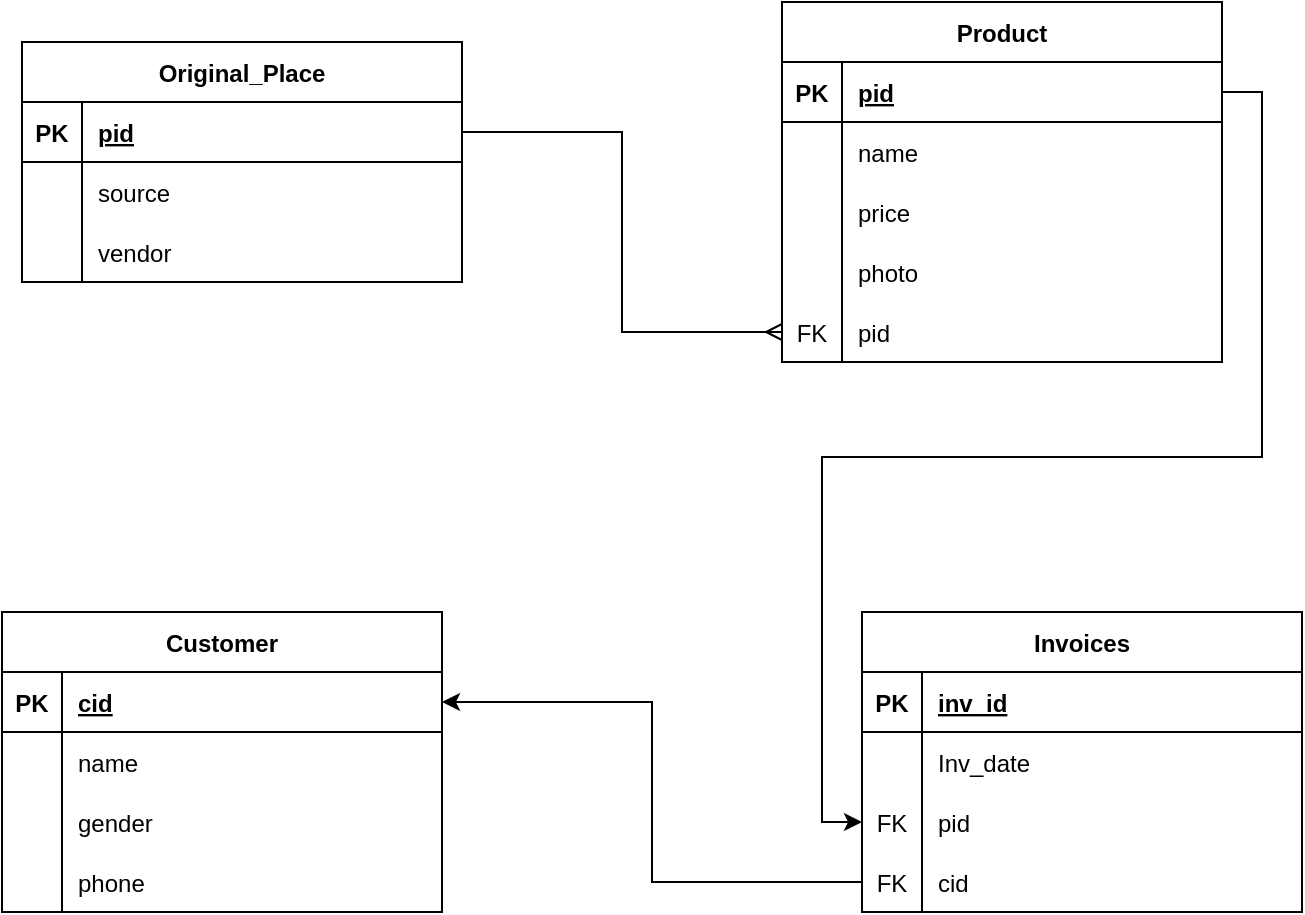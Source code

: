 <mxfile version="20.8.5" type="device"><diagram id="R2lEEEUBdFMjLlhIrx00" name="Page-1"><mxGraphModel dx="771" dy="795" grid="1" gridSize="10" guides="1" tooltips="1" connect="1" arrows="1" fold="1" page="1" pageScale="1" pageWidth="850" pageHeight="1100" math="0" shadow="0" extFonts="Permanent Marker^https://fonts.googleapis.com/css?family=Permanent+Marker"><root><mxCell id="0"/><mxCell id="1" parent="0"/><mxCell id="QFnS3EphIvcm4xfku24l-1" value="Product" style="shape=table;startSize=30;container=1;collapsible=1;childLayout=tableLayout;fixedRows=1;rowLines=0;fontStyle=1;align=center;resizeLast=1;" parent="1" vertex="1"><mxGeometry x="530" y="170" width="220" height="180" as="geometry"/></mxCell><mxCell id="QFnS3EphIvcm4xfku24l-2" value="" style="shape=tableRow;horizontal=0;startSize=0;swimlaneHead=0;swimlaneBody=0;fillColor=none;collapsible=0;dropTarget=0;points=[[0,0.5],[1,0.5]];portConstraint=eastwest;top=0;left=0;right=0;bottom=1;" parent="QFnS3EphIvcm4xfku24l-1" vertex="1"><mxGeometry y="30" width="220" height="30" as="geometry"/></mxCell><mxCell id="QFnS3EphIvcm4xfku24l-3" value="PK" style="shape=partialRectangle;connectable=0;fillColor=none;top=0;left=0;bottom=0;right=0;fontStyle=1;overflow=hidden;" parent="QFnS3EphIvcm4xfku24l-2" vertex="1"><mxGeometry width="30" height="30" as="geometry"><mxRectangle width="30" height="30" as="alternateBounds"/></mxGeometry></mxCell><mxCell id="QFnS3EphIvcm4xfku24l-4" value="pid" style="shape=partialRectangle;connectable=0;fillColor=none;top=0;left=0;bottom=0;right=0;align=left;spacingLeft=6;fontStyle=5;overflow=hidden;" parent="QFnS3EphIvcm4xfku24l-2" vertex="1"><mxGeometry x="30" width="190" height="30" as="geometry"><mxRectangle width="190" height="30" as="alternateBounds"/></mxGeometry></mxCell><mxCell id="QFnS3EphIvcm4xfku24l-5" value="" style="shape=tableRow;horizontal=0;startSize=0;swimlaneHead=0;swimlaneBody=0;fillColor=none;collapsible=0;dropTarget=0;points=[[0,0.5],[1,0.5]];portConstraint=eastwest;top=0;left=0;right=0;bottom=0;" parent="QFnS3EphIvcm4xfku24l-1" vertex="1"><mxGeometry y="60" width="220" height="30" as="geometry"/></mxCell><mxCell id="QFnS3EphIvcm4xfku24l-6" value="" style="shape=partialRectangle;connectable=0;fillColor=none;top=0;left=0;bottom=0;right=0;editable=1;overflow=hidden;" parent="QFnS3EphIvcm4xfku24l-5" vertex="1"><mxGeometry width="30" height="30" as="geometry"><mxRectangle width="30" height="30" as="alternateBounds"/></mxGeometry></mxCell><mxCell id="QFnS3EphIvcm4xfku24l-7" value="name" style="shape=partialRectangle;connectable=0;fillColor=none;top=0;left=0;bottom=0;right=0;align=left;spacingLeft=6;overflow=hidden;" parent="QFnS3EphIvcm4xfku24l-5" vertex="1"><mxGeometry x="30" width="190" height="30" as="geometry"><mxRectangle width="190" height="30" as="alternateBounds"/></mxGeometry></mxCell><mxCell id="QFnS3EphIvcm4xfku24l-8" value="" style="shape=tableRow;horizontal=0;startSize=0;swimlaneHead=0;swimlaneBody=0;fillColor=none;collapsible=0;dropTarget=0;points=[[0,0.5],[1,0.5]];portConstraint=eastwest;top=0;left=0;right=0;bottom=0;" parent="QFnS3EphIvcm4xfku24l-1" vertex="1"><mxGeometry y="90" width="220" height="30" as="geometry"/></mxCell><mxCell id="QFnS3EphIvcm4xfku24l-9" value="" style="shape=partialRectangle;connectable=0;fillColor=none;top=0;left=0;bottom=0;right=0;editable=1;overflow=hidden;" parent="QFnS3EphIvcm4xfku24l-8" vertex="1"><mxGeometry width="30" height="30" as="geometry"><mxRectangle width="30" height="30" as="alternateBounds"/></mxGeometry></mxCell><mxCell id="QFnS3EphIvcm4xfku24l-10" value="price" style="shape=partialRectangle;connectable=0;fillColor=none;top=0;left=0;bottom=0;right=0;align=left;spacingLeft=6;overflow=hidden;" parent="QFnS3EphIvcm4xfku24l-8" vertex="1"><mxGeometry x="30" width="190" height="30" as="geometry"><mxRectangle width="190" height="30" as="alternateBounds"/></mxGeometry></mxCell><mxCell id="QFnS3EphIvcm4xfku24l-11" value="" style="shape=tableRow;horizontal=0;startSize=0;swimlaneHead=0;swimlaneBody=0;fillColor=none;collapsible=0;dropTarget=0;points=[[0,0.5],[1,0.5]];portConstraint=eastwest;top=0;left=0;right=0;bottom=0;" parent="QFnS3EphIvcm4xfku24l-1" vertex="1"><mxGeometry y="120" width="220" height="30" as="geometry"/></mxCell><mxCell id="QFnS3EphIvcm4xfku24l-12" value="" style="shape=partialRectangle;connectable=0;fillColor=none;top=0;left=0;bottom=0;right=0;editable=1;overflow=hidden;" parent="QFnS3EphIvcm4xfku24l-11" vertex="1"><mxGeometry width="30" height="30" as="geometry"><mxRectangle width="30" height="30" as="alternateBounds"/></mxGeometry></mxCell><mxCell id="QFnS3EphIvcm4xfku24l-13" value="photo" style="shape=partialRectangle;connectable=0;fillColor=none;top=0;left=0;bottom=0;right=0;align=left;spacingLeft=6;overflow=hidden;" parent="QFnS3EphIvcm4xfku24l-11" vertex="1"><mxGeometry x="30" width="190" height="30" as="geometry"><mxRectangle width="190" height="30" as="alternateBounds"/></mxGeometry></mxCell><mxCell id="QFnS3EphIvcm4xfku24l-53" value="" style="shape=tableRow;horizontal=0;startSize=0;swimlaneHead=0;swimlaneBody=0;fillColor=none;collapsible=0;dropTarget=0;points=[[0,0.5],[1,0.5]];portConstraint=eastwest;top=0;left=0;right=0;bottom=0;" parent="QFnS3EphIvcm4xfku24l-1" vertex="1"><mxGeometry y="150" width="220" height="30" as="geometry"/></mxCell><mxCell id="QFnS3EphIvcm4xfku24l-54" value="FK" style="shape=partialRectangle;connectable=0;fillColor=none;top=0;left=0;bottom=0;right=0;editable=1;overflow=hidden;" parent="QFnS3EphIvcm4xfku24l-53" vertex="1"><mxGeometry width="30" height="30" as="geometry"><mxRectangle width="30" height="30" as="alternateBounds"/></mxGeometry></mxCell><mxCell id="QFnS3EphIvcm4xfku24l-55" value="pid" style="shape=partialRectangle;connectable=0;fillColor=none;top=0;left=0;bottom=0;right=0;align=left;spacingLeft=6;overflow=hidden;" parent="QFnS3EphIvcm4xfku24l-53" vertex="1"><mxGeometry x="30" width="190" height="30" as="geometry"><mxRectangle width="190" height="30" as="alternateBounds"/></mxGeometry></mxCell><mxCell id="QFnS3EphIvcm4xfku24l-14" value="Customer" style="shape=table;startSize=30;container=1;collapsible=1;childLayout=tableLayout;fixedRows=1;rowLines=0;fontStyle=1;align=center;resizeLast=1;" parent="1" vertex="1"><mxGeometry x="140" y="475" width="220" height="150" as="geometry"/></mxCell><mxCell id="QFnS3EphIvcm4xfku24l-15" value="" style="shape=tableRow;horizontal=0;startSize=0;swimlaneHead=0;swimlaneBody=0;fillColor=none;collapsible=0;dropTarget=0;points=[[0,0.5],[1,0.5]];portConstraint=eastwest;top=0;left=0;right=0;bottom=1;" parent="QFnS3EphIvcm4xfku24l-14" vertex="1"><mxGeometry y="30" width="220" height="30" as="geometry"/></mxCell><mxCell id="QFnS3EphIvcm4xfku24l-16" value="PK" style="shape=partialRectangle;connectable=0;fillColor=none;top=0;left=0;bottom=0;right=0;fontStyle=1;overflow=hidden;" parent="QFnS3EphIvcm4xfku24l-15" vertex="1"><mxGeometry width="30" height="30" as="geometry"><mxRectangle width="30" height="30" as="alternateBounds"/></mxGeometry></mxCell><mxCell id="QFnS3EphIvcm4xfku24l-17" value="cid" style="shape=partialRectangle;connectable=0;fillColor=none;top=0;left=0;bottom=0;right=0;align=left;spacingLeft=6;fontStyle=5;overflow=hidden;" parent="QFnS3EphIvcm4xfku24l-15" vertex="1"><mxGeometry x="30" width="190" height="30" as="geometry"><mxRectangle width="190" height="30" as="alternateBounds"/></mxGeometry></mxCell><mxCell id="QFnS3EphIvcm4xfku24l-18" value="" style="shape=tableRow;horizontal=0;startSize=0;swimlaneHead=0;swimlaneBody=0;fillColor=none;collapsible=0;dropTarget=0;points=[[0,0.5],[1,0.5]];portConstraint=eastwest;top=0;left=0;right=0;bottom=0;" parent="QFnS3EphIvcm4xfku24l-14" vertex="1"><mxGeometry y="60" width="220" height="30" as="geometry"/></mxCell><mxCell id="QFnS3EphIvcm4xfku24l-19" value="" style="shape=partialRectangle;connectable=0;fillColor=none;top=0;left=0;bottom=0;right=0;editable=1;overflow=hidden;" parent="QFnS3EphIvcm4xfku24l-18" vertex="1"><mxGeometry width="30" height="30" as="geometry"><mxRectangle width="30" height="30" as="alternateBounds"/></mxGeometry></mxCell><mxCell id="QFnS3EphIvcm4xfku24l-20" value="name" style="shape=partialRectangle;connectable=0;fillColor=none;top=0;left=0;bottom=0;right=0;align=left;spacingLeft=6;overflow=hidden;" parent="QFnS3EphIvcm4xfku24l-18" vertex="1"><mxGeometry x="30" width="190" height="30" as="geometry"><mxRectangle width="190" height="30" as="alternateBounds"/></mxGeometry></mxCell><mxCell id="QFnS3EphIvcm4xfku24l-21" value="" style="shape=tableRow;horizontal=0;startSize=0;swimlaneHead=0;swimlaneBody=0;fillColor=none;collapsible=0;dropTarget=0;points=[[0,0.5],[1,0.5]];portConstraint=eastwest;top=0;left=0;right=0;bottom=0;" parent="QFnS3EphIvcm4xfku24l-14" vertex="1"><mxGeometry y="90" width="220" height="30" as="geometry"/></mxCell><mxCell id="QFnS3EphIvcm4xfku24l-22" value="" style="shape=partialRectangle;connectable=0;fillColor=none;top=0;left=0;bottom=0;right=0;editable=1;overflow=hidden;" parent="QFnS3EphIvcm4xfku24l-21" vertex="1"><mxGeometry width="30" height="30" as="geometry"><mxRectangle width="30" height="30" as="alternateBounds"/></mxGeometry></mxCell><mxCell id="QFnS3EphIvcm4xfku24l-23" value="gender" style="shape=partialRectangle;connectable=0;fillColor=none;top=0;left=0;bottom=0;right=0;align=left;spacingLeft=6;overflow=hidden;" parent="QFnS3EphIvcm4xfku24l-21" vertex="1"><mxGeometry x="30" width="190" height="30" as="geometry"><mxRectangle width="190" height="30" as="alternateBounds"/></mxGeometry></mxCell><mxCell id="QFnS3EphIvcm4xfku24l-24" value="" style="shape=tableRow;horizontal=0;startSize=0;swimlaneHead=0;swimlaneBody=0;fillColor=none;collapsible=0;dropTarget=0;points=[[0,0.5],[1,0.5]];portConstraint=eastwest;top=0;left=0;right=0;bottom=0;" parent="QFnS3EphIvcm4xfku24l-14" vertex="1"><mxGeometry y="120" width="220" height="30" as="geometry"/></mxCell><mxCell id="QFnS3EphIvcm4xfku24l-25" value="" style="shape=partialRectangle;connectable=0;fillColor=none;top=0;left=0;bottom=0;right=0;editable=1;overflow=hidden;" parent="QFnS3EphIvcm4xfku24l-24" vertex="1"><mxGeometry width="30" height="30" as="geometry"><mxRectangle width="30" height="30" as="alternateBounds"/></mxGeometry></mxCell><mxCell id="QFnS3EphIvcm4xfku24l-26" value="phone" style="shape=partialRectangle;connectable=0;fillColor=none;top=0;left=0;bottom=0;right=0;align=left;spacingLeft=6;overflow=hidden;" parent="QFnS3EphIvcm4xfku24l-24" vertex="1"><mxGeometry x="30" width="190" height="30" as="geometry"><mxRectangle width="190" height="30" as="alternateBounds"/></mxGeometry></mxCell><mxCell id="QFnS3EphIvcm4xfku24l-27" value="Original_Place" style="shape=table;startSize=30;container=1;collapsible=1;childLayout=tableLayout;fixedRows=1;rowLines=0;fontStyle=1;align=center;resizeLast=1;" parent="1" vertex="1"><mxGeometry x="150" y="190" width="220" height="120" as="geometry"><mxRectangle x="460" y="320" width="120" height="30" as="alternateBounds"/></mxGeometry></mxCell><mxCell id="QFnS3EphIvcm4xfku24l-28" value="" style="shape=tableRow;horizontal=0;startSize=0;swimlaneHead=0;swimlaneBody=0;fillColor=none;collapsible=0;dropTarget=0;points=[[0,0.5],[1,0.5]];portConstraint=eastwest;top=0;left=0;right=0;bottom=1;" parent="QFnS3EphIvcm4xfku24l-27" vertex="1"><mxGeometry y="30" width="220" height="30" as="geometry"/></mxCell><mxCell id="QFnS3EphIvcm4xfku24l-29" value="PK" style="shape=partialRectangle;connectable=0;fillColor=none;top=0;left=0;bottom=0;right=0;fontStyle=1;overflow=hidden;" parent="QFnS3EphIvcm4xfku24l-28" vertex="1"><mxGeometry width="30" height="30" as="geometry"><mxRectangle width="30" height="30" as="alternateBounds"/></mxGeometry></mxCell><mxCell id="QFnS3EphIvcm4xfku24l-30" value="pid" style="shape=partialRectangle;connectable=0;fillColor=none;top=0;left=0;bottom=0;right=0;align=left;spacingLeft=6;fontStyle=5;overflow=hidden;" parent="QFnS3EphIvcm4xfku24l-28" vertex="1"><mxGeometry x="30" width="190" height="30" as="geometry"><mxRectangle width="190" height="30" as="alternateBounds"/></mxGeometry></mxCell><mxCell id="QFnS3EphIvcm4xfku24l-31" value="" style="shape=tableRow;horizontal=0;startSize=0;swimlaneHead=0;swimlaneBody=0;fillColor=none;collapsible=0;dropTarget=0;points=[[0,0.5],[1,0.5]];portConstraint=eastwest;top=0;left=0;right=0;bottom=0;" parent="QFnS3EphIvcm4xfku24l-27" vertex="1"><mxGeometry y="60" width="220" height="30" as="geometry"/></mxCell><mxCell id="QFnS3EphIvcm4xfku24l-32" value="" style="shape=partialRectangle;connectable=0;fillColor=none;top=0;left=0;bottom=0;right=0;editable=1;overflow=hidden;" parent="QFnS3EphIvcm4xfku24l-31" vertex="1"><mxGeometry width="30" height="30" as="geometry"><mxRectangle width="30" height="30" as="alternateBounds"/></mxGeometry></mxCell><mxCell id="QFnS3EphIvcm4xfku24l-33" value="source" style="shape=partialRectangle;connectable=0;fillColor=none;top=0;left=0;bottom=0;right=0;align=left;spacingLeft=6;overflow=hidden;" parent="QFnS3EphIvcm4xfku24l-31" vertex="1"><mxGeometry x="30" width="190" height="30" as="geometry"><mxRectangle width="190" height="30" as="alternateBounds"/></mxGeometry></mxCell><mxCell id="QFnS3EphIvcm4xfku24l-34" value="" style="shape=tableRow;horizontal=0;startSize=0;swimlaneHead=0;swimlaneBody=0;fillColor=none;collapsible=0;dropTarget=0;points=[[0,0.5],[1,0.5]];portConstraint=eastwest;top=0;left=0;right=0;bottom=0;" parent="QFnS3EphIvcm4xfku24l-27" vertex="1"><mxGeometry y="90" width="220" height="30" as="geometry"/></mxCell><mxCell id="QFnS3EphIvcm4xfku24l-35" value="" style="shape=partialRectangle;connectable=0;fillColor=none;top=0;left=0;bottom=0;right=0;editable=1;overflow=hidden;" parent="QFnS3EphIvcm4xfku24l-34" vertex="1"><mxGeometry width="30" height="30" as="geometry"><mxRectangle width="30" height="30" as="alternateBounds"/></mxGeometry></mxCell><mxCell id="QFnS3EphIvcm4xfku24l-36" value="vendor" style="shape=partialRectangle;connectable=0;fillColor=none;top=0;left=0;bottom=0;right=0;align=left;spacingLeft=6;overflow=hidden;" parent="QFnS3EphIvcm4xfku24l-34" vertex="1"><mxGeometry x="30" width="190" height="30" as="geometry"><mxRectangle width="190" height="30" as="alternateBounds"/></mxGeometry></mxCell><mxCell id="QFnS3EphIvcm4xfku24l-56" style="edgeStyle=orthogonalEdgeStyle;rounded=0;orthogonalLoop=1;jettySize=auto;html=1;exitX=0;exitY=0.5;exitDx=0;exitDy=0;startArrow=ERmany;startFill=0;endArrow=none;endFill=0;" parent="1" source="QFnS3EphIvcm4xfku24l-53" target="QFnS3EphIvcm4xfku24l-28" edge="1"><mxGeometry relative="1" as="geometry"/></mxCell><mxCell id="pjea2zr9vqe3XZ4no3SS-1" value="Invoices" style="shape=table;startSize=30;container=1;collapsible=1;childLayout=tableLayout;fixedRows=1;rowLines=0;fontStyle=1;align=center;resizeLast=1;" vertex="1" parent="1"><mxGeometry x="570" y="475" width="220" height="150" as="geometry"><mxRectangle x="460" y="320" width="120" height="30" as="alternateBounds"/></mxGeometry></mxCell><mxCell id="pjea2zr9vqe3XZ4no3SS-2" value="" style="shape=tableRow;horizontal=0;startSize=0;swimlaneHead=0;swimlaneBody=0;fillColor=none;collapsible=0;dropTarget=0;points=[[0,0.5],[1,0.5]];portConstraint=eastwest;top=0;left=0;right=0;bottom=1;" vertex="1" parent="pjea2zr9vqe3XZ4no3SS-1"><mxGeometry y="30" width="220" height="30" as="geometry"/></mxCell><mxCell id="pjea2zr9vqe3XZ4no3SS-3" value="PK" style="shape=partialRectangle;connectable=0;fillColor=none;top=0;left=0;bottom=0;right=0;fontStyle=1;overflow=hidden;" vertex="1" parent="pjea2zr9vqe3XZ4no3SS-2"><mxGeometry width="30" height="30" as="geometry"><mxRectangle width="30" height="30" as="alternateBounds"/></mxGeometry></mxCell><mxCell id="pjea2zr9vqe3XZ4no3SS-4" value="inv_id" style="shape=partialRectangle;connectable=0;fillColor=none;top=0;left=0;bottom=0;right=0;align=left;spacingLeft=6;fontStyle=5;overflow=hidden;" vertex="1" parent="pjea2zr9vqe3XZ4no3SS-2"><mxGeometry x="30" width="190" height="30" as="geometry"><mxRectangle width="190" height="30" as="alternateBounds"/></mxGeometry></mxCell><mxCell id="pjea2zr9vqe3XZ4no3SS-5" value="" style="shape=tableRow;horizontal=0;startSize=0;swimlaneHead=0;swimlaneBody=0;fillColor=none;collapsible=0;dropTarget=0;points=[[0,0.5],[1,0.5]];portConstraint=eastwest;top=0;left=0;right=0;bottom=0;" vertex="1" parent="pjea2zr9vqe3XZ4no3SS-1"><mxGeometry y="60" width="220" height="30" as="geometry"/></mxCell><mxCell id="pjea2zr9vqe3XZ4no3SS-6" value="" style="shape=partialRectangle;connectable=0;fillColor=none;top=0;left=0;bottom=0;right=0;editable=1;overflow=hidden;" vertex="1" parent="pjea2zr9vqe3XZ4no3SS-5"><mxGeometry width="30" height="30" as="geometry"><mxRectangle width="30" height="30" as="alternateBounds"/></mxGeometry></mxCell><mxCell id="pjea2zr9vqe3XZ4no3SS-7" value="Inv_date" style="shape=partialRectangle;connectable=0;fillColor=none;top=0;left=0;bottom=0;right=0;align=left;spacingLeft=6;overflow=hidden;" vertex="1" parent="pjea2zr9vqe3XZ4no3SS-5"><mxGeometry x="30" width="190" height="30" as="geometry"><mxRectangle width="190" height="30" as="alternateBounds"/></mxGeometry></mxCell><mxCell id="pjea2zr9vqe3XZ4no3SS-8" value="" style="shape=tableRow;horizontal=0;startSize=0;swimlaneHead=0;swimlaneBody=0;fillColor=none;collapsible=0;dropTarget=0;points=[[0,0.5],[1,0.5]];portConstraint=eastwest;top=0;left=0;right=0;bottom=0;" vertex="1" parent="pjea2zr9vqe3XZ4no3SS-1"><mxGeometry y="90" width="220" height="30" as="geometry"/></mxCell><mxCell id="pjea2zr9vqe3XZ4no3SS-9" value="FK" style="shape=partialRectangle;connectable=0;fillColor=none;top=0;left=0;bottom=0;right=0;editable=1;overflow=hidden;" vertex="1" parent="pjea2zr9vqe3XZ4no3SS-8"><mxGeometry width="30" height="30" as="geometry"><mxRectangle width="30" height="30" as="alternateBounds"/></mxGeometry></mxCell><mxCell id="pjea2zr9vqe3XZ4no3SS-10" value="pid" style="shape=partialRectangle;connectable=0;fillColor=none;top=0;left=0;bottom=0;right=0;align=left;spacingLeft=6;overflow=hidden;" vertex="1" parent="pjea2zr9vqe3XZ4no3SS-8"><mxGeometry x="30" width="190" height="30" as="geometry"><mxRectangle width="190" height="30" as="alternateBounds"/></mxGeometry></mxCell><mxCell id="pjea2zr9vqe3XZ4no3SS-22" value="" style="shape=tableRow;horizontal=0;startSize=0;swimlaneHead=0;swimlaneBody=0;fillColor=none;collapsible=0;dropTarget=0;points=[[0,0.5],[1,0.5]];portConstraint=eastwest;top=0;left=0;right=0;bottom=0;" vertex="1" parent="pjea2zr9vqe3XZ4no3SS-1"><mxGeometry y="120" width="220" height="30" as="geometry"/></mxCell><mxCell id="pjea2zr9vqe3XZ4no3SS-23" value="FK" style="shape=partialRectangle;connectable=0;fillColor=none;top=0;left=0;bottom=0;right=0;editable=1;overflow=hidden;" vertex="1" parent="pjea2zr9vqe3XZ4no3SS-22"><mxGeometry width="30" height="30" as="geometry"><mxRectangle width="30" height="30" as="alternateBounds"/></mxGeometry></mxCell><mxCell id="pjea2zr9vqe3XZ4no3SS-24" value="cid" style="shape=partialRectangle;connectable=0;fillColor=none;top=0;left=0;bottom=0;right=0;align=left;spacingLeft=6;overflow=hidden;" vertex="1" parent="pjea2zr9vqe3XZ4no3SS-22"><mxGeometry x="30" width="190" height="30" as="geometry"><mxRectangle width="190" height="30" as="alternateBounds"/></mxGeometry></mxCell><mxCell id="pjea2zr9vqe3XZ4no3SS-29" style="edgeStyle=orthogonalEdgeStyle;rounded=0;orthogonalLoop=1;jettySize=auto;html=1;exitX=0;exitY=0.5;exitDx=0;exitDy=0;entryX=1;entryY=0.5;entryDx=0;entryDy=0;" edge="1" parent="1" source="pjea2zr9vqe3XZ4no3SS-22" target="QFnS3EphIvcm4xfku24l-15"><mxGeometry relative="1" as="geometry"/></mxCell><mxCell id="pjea2zr9vqe3XZ4no3SS-30" style="edgeStyle=orthogonalEdgeStyle;rounded=0;orthogonalLoop=1;jettySize=auto;html=1;exitX=1;exitY=0.5;exitDx=0;exitDy=0;entryX=0;entryY=0.5;entryDx=0;entryDy=0;" edge="1" parent="1" source="QFnS3EphIvcm4xfku24l-2" target="pjea2zr9vqe3XZ4no3SS-8"><mxGeometry relative="1" as="geometry"/></mxCell></root></mxGraphModel></diagram></mxfile>